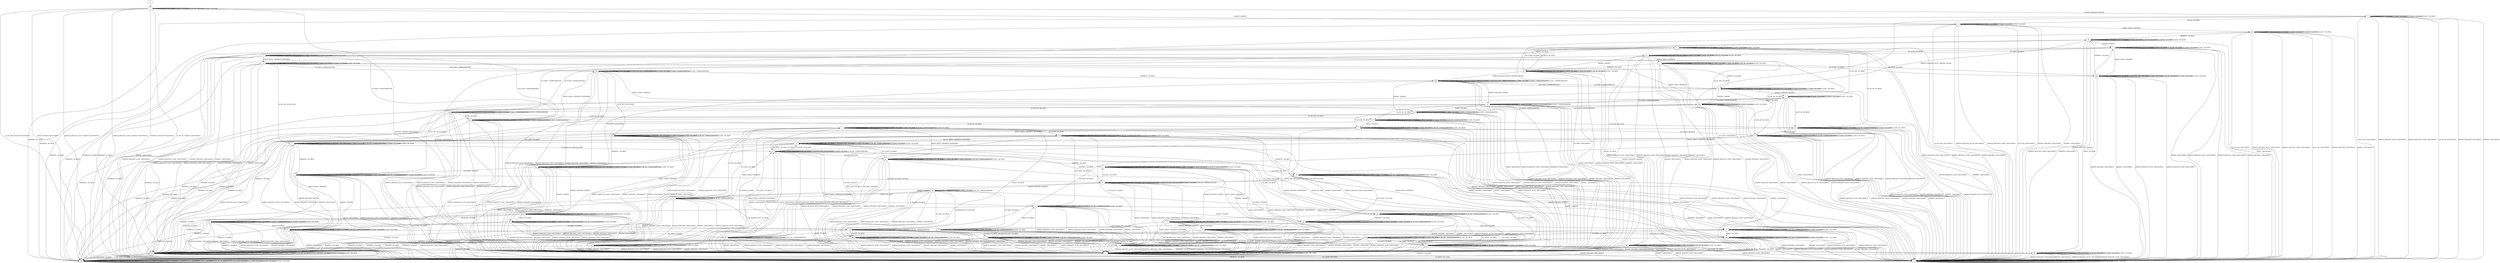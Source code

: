 digraph "" {
	graph ["Incoming time"=0.722578763961792,
		"Outgoing time"=0.8935470581054688,
		Output="{'States': 67, 'Transitions': 859, 'Filename': '../results/ssh/BitVise-BitVise-yices-3.dot'}",
		Reference="{'States': 67, 'Transitions': 859, 'Filename': '../subjects/ssh/BitVise.dot'}",
		Solver=yices,
		Updated="{'States': 67, 'Transitions': 859, 'Filename': '../subjects/ssh/BitVise.dot'}",
		"f-measure"=1.0,
		precision=1.0,
		recall=1.0
	];
	a -> a	[key=0,
		label="UA_PK_NOK / UNIMPLEMENTED"];
	a -> a	[key=1,
		label="CH_REQUEST_PTY / NO_RESP"];
	a -> a	[key=2,
		label="CH_OPEN / CH_MAX"];
	a -> a	[key=3,
		label="CH_DATA / NO_RESP"];
	a -> a	[key=4,
		label="UA_PK_OK / UNIMPLEMENTED"];
	a -> a	[key=5,
		label="CH_EOF / NO_RESP"];
	a -> u	[key=0,
		label="SERVICE_REQUEST_AUTH / DISCONNECT"];
	a -> u	[key=1,
		label="SERVICE_REQUEST_CONN / DISCONNECT"];
	a -> u	[key=2,
		label="KEXINIT_PROCEED / DISCONNECT"];
	a -> u	[key=3,
		label="KEXINIT / DISCONNECT"];
	a -> ww	[key=0,
		label="NEWKEYS / NO_RESP"];
	a -> ccc	[key=0,
		label="CH_CLOSE / NO_RESP"];
	a -> iii	[key=0,
		label="KEX30 / KEX31+NEWKEYS+BUFFERED"];
	b -> b	[key=0,
		label="UA_PK_NOK / UNIMPLEMENTED"];
	b -> b	[key=1,
		label="CH_REQUEST_PTY / CH_NONE"];
	b -> b	[key=2,
		label="CH_DATA / CH_NONE"];
	b -> b	[key=3,
		label="UA_PK_OK / UNIMPLEMENTED"];
	b -> b	[key=4,
		label="CH_CLOSE / CH_NONE"];
	b -> b	[key=5,
		label="CH_EOF / CH_NONE"];
	b -> aa	[key=0,
		label="SERVICE_REQUEST_AUTH / DISCONNECT"];
	b -> aa	[key=1,
		label="SERVICE_REQUEST_CONN / DISCONNECT"];
	b -> aa	[key=2,
		label="KEXINIT_PROCEED / DISCONNECT"];
	b -> aa	[key=3,
		label="KEXINIT / DISCONNECT"];
	b -> ee	[key=0,
		label="CH_OPEN / NO_RESP"];
	b -> eee	[key=0,
		label="NEWKEYS / NO_RESP"];
	b -> ggg	[key=0,
		label="KEX30 / NO_RESP"];
	c -> c	[key=0,
		label="CH_REQUEST_PTY / CH_NONE"];
	c -> c	[key=1,
		label="CH_DATA / CH_NONE"];
	c -> c	[key=2,
		label="CH_CLOSE / CH_NONE"];
	c -> c	[key=3,
		label="CH_EOF / CH_NONE"];
	c -> l	[key=0,
		label="KEXINIT_PROCEED / KEXINIT"];
	c -> u	[key=0,
		label="CH_OPEN / KEXINIT+DISCONNECT"];
	c -> aa	[key=0,
		label="UA_PK_NOK / KEXINIT+DISCONNECT"];
	c -> aa	[key=1,
		label="KEX30 / KEXINIT+DISCONNECT"];
	c -> aa	[key=2,
		label="SERVICE_REQUEST_AUTH / KEXINIT+DISCONNECT"];
	c -> aa	[key=3,
		label="SERVICE_REQUEST_CONN / KEXINIT+DISCONNECT"];
	c -> aa	[key=4,
		label="NEWKEYS / KEXINIT+DISCONNECT"];
	c -> aa	[key=5,
		label="UA_PK_OK / KEXINIT+DISCONNECT"];
	c -> cc	[key=0,
		label="KEXINIT / KEXINIT"];
	d -> d	[key=0,
		label="UA_PK_NOK / UNIMPLEMENTED"];
	d -> d	[key=1,
		label="CH_REQUEST_PTY / CH_NONE"];
	d -> d	[key=2,
		label="CH_DATA / CH_NONE"];
	d -> d	[key=3,
		label="UA_PK_OK / UNIMPLEMENTED"];
	d -> d	[key=4,
		label="CH_CLOSE / CH_NONE"];
	d -> d	[key=5,
		label="CH_EOF / CH_NONE"];
	d -> v	[key=0,
		label="KEX30 / KEX31+NEWKEYS+BUFFERED"];
	d -> aa	[key=0,
		label="SERVICE_REQUEST_AUTH / DISCONNECT"];
	d -> aa	[key=1,
		label="SERVICE_REQUEST_CONN / DISCONNECT"];
	d -> aa	[key=2,
		label="KEXINIT_PROCEED / DISCONNECT"];
	d -> aa	[key=3,
		label="KEXINIT / DISCONNECT"];
	d -> hh	[key=0,
		label="CH_OPEN / NO_RESP"];
	d -> eee	[key=0,
		label="NEWKEYS / NO_RESP"];
	e -> e	[key=0,
		label="UA_PK_NOK / UNIMPLEMENTED"];
	e -> e	[key=1,
		label="CH_OPEN / CH_MAX"];
	e -> e	[key=2,
		label="CH_DATA / NO_RESP"];
	e -> e	[key=3,
		label="UA_PK_OK / UNIMPLEMENTED"];
	e -> e	[key=4,
		label="CH_EOF / NO_RESP"];
	e -> f	[key=0,
		label="KEX30 / NO_RESP"];
	e -> h	[key=0,
		label="CH_REQUEST_PTY / NO_RESP"];
	e -> u	[key=0,
		label="SERVICE_REQUEST_AUTH / DISCONNECT"];
	e -> u	[key=1,
		label="SERVICE_REQUEST_CONN / DISCONNECT"];
	e -> u	[key=2,
		label="KEXINIT_PROCEED / DISCONNECT"];
	e -> u	[key=3,
		label="KEXINIT / DISCONNECT"];
	e -> jj	[key=0,
		label="CH_CLOSE / NO_RESP"];
	e -> ww	[key=0,
		label="NEWKEYS / NO_RESP"];
	f -> f	[key=0,
		label="UA_PK_NOK / UNIMPLEMENTED"];
	f -> f	[key=1,
		label="CH_OPEN / CH_MAX"];
	f -> f	[key=2,
		label="CH_DATA / NO_RESP"];
	f -> f	[key=3,
		label="UA_PK_OK / UNIMPLEMENTED"];
	f -> f	[key=4,
		label="CH_EOF / NO_RESP"];
	f -> u	[key=0,
		label="SERVICE_REQUEST_AUTH / DISCONNECT"];
	f -> u	[key=1,
		label="SERVICE_REQUEST_CONN / DISCONNECT"];
	f -> u	[key=2,
		label="KEXINIT_PROCEED / DISCONNECT"];
	f -> u	[key=3,
		label="KEXINIT / DISCONNECT"];
	f -> ll	[key=0,
		label="CH_REQUEST_PTY / NO_RESP"];
	f -> pp	[key=0,
		label="KEX30 / KEX31+NEWKEYS"];
	f -> ww	[key=0,
		label="NEWKEYS / NO_RESP"];
	f -> ccc	[key=0,
		label="CH_CLOSE / NO_RESP"];
	g -> a	[key=0,
		label="CH_EOF / NO_RESP"];
	g -> f	[key=0,
		label="CH_DATA / NO_RESP"];
	g -> g	[key=0,
		label="UA_PK_NOK / UNIMPLEMENTED"];
	g -> g	[key=1,
		label="CH_OPEN / CH_MAX"];
	g -> g	[key=2,
		label="UA_PK_OK / UNIMPLEMENTED"];
	g -> m	[key=0,
		label="KEX30 / KEX31+NEWKEYS"];
	g -> u	[key=0,
		label="SERVICE_REQUEST_AUTH / DISCONNECT"];
	g -> u	[key=1,
		label="SERVICE_REQUEST_CONN / DISCONNECT"];
	g -> u	[key=2,
		label="KEXINIT_PROCEED / DISCONNECT"];
	g -> u	[key=3,
		label="KEXINIT / DISCONNECT"];
	g -> hh	[key=0,
		label="CH_REQUEST_PTY / NO_RESP"];
	g -> ww	[key=0,
		label="NEWKEYS / NO_RESP"];
	g -> ccc	[key=0,
		label="CH_CLOSE / NO_RESP"];
	h -> h	[key=0,
		label="UA_PK_NOK / UNIMPLEMENTED"];
	h -> h	[key=1,
		label="CH_REQUEST_PTY / NO_RESP"];
	h -> h	[key=2,
		label="CH_OPEN / CH_MAX"];
	h -> h	[key=3,
		label="CH_DATA / NO_RESP"];
	h -> h	[key=4,
		label="UA_PK_OK / UNIMPLEMENTED"];
	h -> h	[key=5,
		label="CH_EOF / NO_RESP"];
	h -> u	[key=0,
		label="SERVICE_REQUEST_AUTH / DISCONNECT"];
	h -> u	[key=1,
		label="SERVICE_REQUEST_CONN / DISCONNECT"];
	h -> u	[key=2,
		label="KEXINIT_PROCEED / DISCONNECT"];
	h -> u	[key=3,
		label="KEXINIT / DISCONNECT"];
	h -> jj	[key=0,
		label="CH_CLOSE / NO_RESP"];
	h -> ll	[key=0,
		label="KEX30 / NO_RESP"];
	h -> ww	[key=0,
		label="NEWKEYS / NO_RESP"];
	i -> i	[key=0,
		label="UA_PK_NOK / NO_RESP"];
	i -> i	[key=1,
		label="CH_REQUEST_PTY / CH_NONE"];
	i -> i	[key=2,
		label="CH_DATA / CH_NONE"];
	i -> i	[key=3,
		label="UA_PK_OK / NO_RESP"];
	i -> i	[key=4,
		label="CH_CLOSE / CH_NONE"];
	i -> i	[key=5,
		label="CH_EOF / CH_NONE"];
	i -> q	[key=0,
		label="CH_OPEN / NO_RESP"];
	i -> aa	[key=0,
		label="SERVICE_REQUEST_AUTH / DISCONNECT"];
	i -> aa	[key=1,
		label="SERVICE_REQUEST_CONN / DISCONNECT"];
	i -> aa	[key=2,
		label="KEXINIT_PROCEED / DISCONNECT"];
	i -> aa	[key=3,
		label="KEXINIT / DISCONNECT"];
	i -> mm	[key=0,
		label="KEX30 / KEX31+NEWKEYS"];
	i -> eee	[key=0,
		label="NEWKEYS / NO_RESP"];
	j -> j	[key=0,
		label="UA_PK_NOK / UNIMPLEMENTED"];
	j -> j	[key=1,
		label="SERVICE_REQUEST_AUTH / SERVICE_ACCEPT"];
	j -> j	[key=2,
		label="CH_REQUEST_PTY / CH_NONE"];
	j -> j	[key=3,
		label="CH_DATA / CH_NONE"];
	j -> j	[key=4,
		label="UA_PK_OK / UNIMPLEMENTED"];
	j -> j	[key=5,
		label="CH_CLOSE / CH_NONE"];
	j -> j	[key=6,
		label="CH_EOF / CH_NONE"];
	j -> k	[key=0,
		label="KEXINIT / KEXINIT"];
	j -> aa	[key=0,
		label="KEX30 / DISCONNECT"];
	j -> aa	[key=1,
		label="SERVICE_REQUEST_CONN / DISCONNECT"];
	j -> aa	[key=2,
		label="NEWKEYS / DISCONNECT"];
	j -> rr	[key=0,
		label="KEXINIT_PROCEED / KEXINIT"];
	j -> ss	[key=0,
		label="CH_OPEN / CH_OPEN_SUCCESS"];
	k -> k	[key=0,
		label="UA_PK_NOK / UNIMPLEMENTED"];
	k -> k	[key=1,
		label="CH_REQUEST_PTY / CH_NONE"];
	k -> k	[key=2,
		label="CH_DATA / CH_NONE"];
	k -> k	[key=3,
		label="UA_PK_OK / UNIMPLEMENTED"];
	k -> k	[key=4,
		label="CH_CLOSE / CH_NONE"];
	k -> k	[key=5,
		label="CH_EOF / CH_NONE"];
	k -> v	[key=0,
		label="KEX30 / KEX31+NEWKEYS"];
	k -> aa	[key=0,
		label="SERVICE_REQUEST_AUTH / DISCONNECT"];
	k -> aa	[key=1,
		label="SERVICE_REQUEST_CONN / DISCONNECT"];
	k -> aa	[key=2,
		label="KEXINIT_PROCEED / DISCONNECT"];
	k -> aa	[key=3,
		label="KEXINIT / DISCONNECT"];
	k -> hh	[key=0,
		label="CH_OPEN / NO_RESP"];
	k -> eee	[key=0,
		label="NEWKEYS / NO_RESP"];
	l -> l	[key=0,
		label="CH_REQUEST_PTY / CH_NONE"];
	l -> l	[key=1,
		label="CH_DATA / CH_NONE"];
	l -> l	[key=2,
		label="CH_CLOSE / CH_NONE"];
	l -> l	[key=3,
		label="CH_EOF / CH_NONE"];
	l -> u	[key=0,
		label="CH_OPEN / DISCONNECT"];
	l -> aa	[key=0,
		label="UA_PK_NOK / DISCONNECT"];
	l -> aa	[key=1,
		label="SERVICE_REQUEST_AUTH / DISCONNECT"];
	l -> aa	[key=2,
		label="SERVICE_REQUEST_CONN / DISCONNECT"];
	l -> aa	[key=3,
		label="UA_PK_OK / DISCONNECT"];
	l -> aa	[key=4,
		label="KEXINIT_PROCEED / DISCONNECT"];
	l -> aa	[key=5,
		label="KEXINIT / DISCONNECT"];
	l -> cc	[key=0,
		label="KEX30 / NO_RESP"];
	l -> eee	[key=0,
		label="NEWKEYS / NO_RESP"];
	m -> m	[key=0,
		label="UA_PK_NOK / UNIMPLEMENTED"];
	m -> m	[key=1,
		label="KEX30 / NO_RESP"];
	m -> m	[key=2,
		label="CH_REQUEST_PTY / CH_SUCCESS"];
	m -> m	[key=3,
		label="CH_OPEN / CH_MAX"];
	m -> m	[key=4,
		label="UA_PK_OK / UNIMPLEMENTED"];
	m -> u	[key=0,
		label="SERVICE_REQUEST_AUTH / DISCONNECT"];
	m -> u	[key=1,
		label="SERVICE_REQUEST_CONN / DISCONNECT"];
	m -> u	[key=2,
		label="KEXINIT_PROCEED / DISCONNECT"];
	m -> u	[key=3,
		label="KEXINIT / DISCONNECT"];
	m -> x	[key=0,
		label="CH_CLOSE / CH_CLOSE"];
	m -> pp	[key=0,
		label="CH_DATA / NO_RESP"];
	m -> ss	[key=0,
		label="NEWKEYS / NO_RESP"];
	m -> iii	[key=0,
		label="CH_EOF / CH_CLOSE"];
	n -> d	[key=0,
		label="CH_CLOSE / NO_RESP"];
	n -> n	[key=0,
		label="UA_PK_NOK / UNIMPLEMENTED"];
	n -> n	[key=1,
		label="CH_REQUEST_PTY / NO_RESP"];
	n -> n	[key=2,
		label="CH_OPEN / CH_MAX"];
	n -> n	[key=3,
		label="CH_DATA / NO_RESP"];
	n -> n	[key=4,
		label="UA_PK_OK / UNIMPLEMENTED"];
	n -> n	[key=5,
		label="CH_EOF / NO_RESP"];
	n -> u	[key=0,
		label="SERVICE_REQUEST_AUTH / DISCONNECT"];
	n -> u	[key=1,
		label="SERVICE_REQUEST_CONN / DISCONNECT"];
	n -> u	[key=2,
		label="KEXINIT_PROCEED / DISCONNECT"];
	n -> u	[key=3,
		label="KEXINIT / DISCONNECT"];
	n -> ww	[key=0,
		label="NEWKEYS / NO_RESP"];
	n -> ooo	[key=0,
		label="KEX30 / KEX31+NEWKEYS+BUFFERED"];
	o -> o	[key=0,
		label="UA_PK_NOK / UNIMPLEMENTED"];
	o -> o	[key=1,
		label="SERVICE_REQUEST_AUTH / SERVICE_ACCEPT"];
	o -> o	[key=2,
		label="CH_REQUEST_PTY / NO_RESP"];
	o -> o	[key=3,
		label="CH_OPEN / CH_MAX"];
	o -> o	[key=4,
		label="CH_DATA / NO_RESP"];
	o -> o	[key=5,
		label="UA_PK_OK / UNIMPLEMENTED"];
	o -> o	[key=6,
		label="CH_EOF / NO_RESP"];
	o -> u	[key=0,
		label="KEX30 / DISCONNECT"];
	o -> u	[key=1,
		label="SERVICE_REQUEST_CONN / DISCONNECT"];
	o -> u	[key=2,
		label="NEWKEYS / DISCONNECT"];
	o -> ff	[key=0,
		label="CH_CLOSE / NO_RESP"];
	o -> ii	[key=0,
		label="KEXINIT / KEXINIT"];
	o -> vv	[key=0,
		label="KEXINIT_PROCEED / KEXINIT"];
	p -> p	[key=0,
		label="UA_PK_NOK / UA_FAILURE"];
	p -> p	[key=1,
		label="KEX30 / NO_RESP"];
	p -> p	[key=2,
		label="CH_REQUEST_PTY / CH_NONE"];
	p -> p	[key=3,
		label="CH_DATA / CH_NONE"];
	p -> p	[key=4,
		label="CH_CLOSE / CH_NONE"];
	p -> p	[key=5,
		label="CH_EOF / CH_NONE"];
	p -> v	[key=0,
		label="UA_PK_OK / UA_SUCCESS"];
	p -> aa	[key=0,
		label="SERVICE_REQUEST_AUTH / DISCONNECT"];
	p -> aa	[key=1,
		label="SERVICE_REQUEST_CONN / DISCONNECT"];
	p -> aa	[key=2,
		label="KEXINIT_PROCEED / DISCONNECT"];
	p -> aa	[key=3,
		label="KEXINIT / DISCONNECT"];
	p -> dd	[key=0,
		label="CH_OPEN / UNIMPLEMENTED"];
	p -> uu	[key=0,
		label="NEWKEYS / NO_RESP"];
	q -> i	[key=0,
		label="CH_CLOSE / NO_RESP"];
	q -> q	[key=0,
		label="UA_PK_NOK / NO_RESP"];
	q -> q	[key=1,
		label="CH_REQUEST_PTY / NO_RESP"];
	q -> q	[key=2,
		label="CH_OPEN / CH_MAX"];
	q -> q	[key=3,
		label="CH_DATA / NO_RESP"];
	q -> q	[key=4,
		label="UA_PK_OK / NO_RESP"];
	q -> q	[key=5,
		label="CH_EOF / NO_RESP"];
	q -> t	[key=0,
		label="KEX30 / KEX31+NEWKEYS"];
	q -> u	[key=0,
		label="SERVICE_REQUEST_AUTH / DISCONNECT"];
	q -> u	[key=1,
		label="SERVICE_REQUEST_CONN / DISCONNECT"];
	q -> u	[key=2,
		label="KEXINIT_PROCEED / DISCONNECT"];
	q -> u	[key=3,
		label="KEXINIT / DISCONNECT"];
	q -> ww	[key=0,
		label="NEWKEYS / NO_RESP"];
	r -> r	[key=0,
		label="UA_PK_NOK / NO_RESP"];
	r -> r	[key=1,
		label="CH_REQUEST_PTY / CH_NONE"];
	r -> r	[key=2,
		label="CH_DATA / CH_NONE"];
	r -> r	[key=3,
		label="CH_CLOSE / CH_NONE"];
	r -> r	[key=4,
		label="CH_EOF / CH_NONE"];
	r -> y	[key=0,
		label="KEX30 / NO_RESP"];
	r -> aa	[key=0,
		label="SERVICE_REQUEST_AUTH / DISCONNECT"];
	r -> aa	[key=1,
		label="SERVICE_REQUEST_CONN / DISCONNECT"];
	r -> aa	[key=2,
		label="KEXINIT_PROCEED / DISCONNECT"];
	r -> aa	[key=3,
		label="KEXINIT / DISCONNECT"];
	r -> qq	[key=0,
		label="CH_OPEN / UNIMPLEMENTED"];
	r -> xx	[key=0,
		label="UA_PK_OK / NO_RESP"];
	r -> eee	[key=0,
		label="NEWKEYS / NO_RESP"];
	s -> c	[key=0];
	t -> t	[key=0,
		label="UA_PK_NOK / NO_RESP"];
	t -> t	[key=1,
		label="KEX30 / NO_RESP"];
	t -> t	[key=2,
		label="CH_REQUEST_PTY / NO_RESP"];
	t -> t	[key=3,
		label="CH_OPEN / CH_MAX"];
	t -> t	[key=4,
		label="CH_DATA / NO_RESP"];
	t -> t	[key=5,
		label="UA_PK_OK / NO_RESP"];
	t -> t	[key=6,
		label="CH_EOF / NO_RESP"];
	t -> u	[key=0,
		label="SERVICE_REQUEST_AUTH / DISCONNECT"];
	t -> u	[key=1,
		label="SERVICE_REQUEST_CONN / DISCONNECT"];
	t -> u	[key=2,
		label="KEXINIT_PROCEED / DISCONNECT"];
	t -> u	[key=3,
		label="KEXINIT / DISCONNECT"];
	t -> kk	[key=0,
		label="NEWKEYS / NO_RESP"];
	t -> mm	[key=0,
		label="CH_CLOSE / NO_RESP"];
	u -> u	[key=0,
		label="UA_PK_NOK / NO_CONN"];
	u -> u	[key=1,
		label="KEX30 / NO_CONN"];
	u -> u	[key=2,
		label="SERVICE_REQUEST_AUTH / NO_CONN"];
	u -> u	[key=3,
		label="SERVICE_REQUEST_CONN / NO_CONN"];
	u -> u	[key=4,
		label="NEWKEYS / NO_CONN"];
	u -> u	[key=5,
		label="CH_REQUEST_PTY / NO_CONN"];
	u -> u	[key=6,
		label="CH_OPEN / CH_MAX"];
	u -> u	[key=7,
		label="CH_DATA / NO_CONN"];
	u -> u	[key=8,
		label="UA_PK_OK / NO_CONN"];
	u -> u	[key=9,
		label="KEXINIT_PROCEED / NO_CONN"];
	u -> u	[key=10,
		label="KEXINIT / NO_CONN"];
	u -> u	[key=11,
		label="CH_EOF / NO_CONN"];
	u -> aa	[key=0,
		label="CH_CLOSE / NO_CONN"];
	v -> j	[key=0,
		label="NEWKEYS / NO_RESP"];
	v -> m	[key=0,
		label="CH_OPEN / CH_OPEN_SUCCESS"];
	v -> v	[key=0,
		label="UA_PK_NOK / UNIMPLEMENTED"];
	v -> v	[key=1,
		label="KEX30 / NO_RESP"];
	v -> v	[key=2,
		label="CH_REQUEST_PTY / CH_NONE"];
	v -> v	[key=3,
		label="CH_DATA / CH_NONE"];
	v -> v	[key=4,
		label="UA_PK_OK / UNIMPLEMENTED"];
	v -> v	[key=5,
		label="CH_CLOSE / CH_NONE"];
	v -> v	[key=6,
		label="CH_EOF / CH_NONE"];
	v -> aa	[key=0,
		label="SERVICE_REQUEST_AUTH / DISCONNECT"];
	v -> aa	[key=1,
		label="SERVICE_REQUEST_CONN / DISCONNECT"];
	v -> aa	[key=2,
		label="KEXINIT_PROCEED / DISCONNECT"];
	v -> aa	[key=3,
		label="KEXINIT / DISCONNECT"];
	w -> r	[key=0,
		label="UA_PK_NOK / NO_RESP"];
	w -> w	[key=0,
		label="CH_REQUEST_PTY / CH_NONE"];
	w -> w	[key=1,
		label="CH_DATA / CH_NONE"];
	w -> w	[key=2,
		label="CH_CLOSE / CH_NONE"];
	w -> w	[key=3,
		label="CH_EOF / CH_NONE"];
	w -> aa	[key=0,
		label="SERVICE_REQUEST_AUTH / DISCONNECT"];
	w -> aa	[key=1,
		label="SERVICE_REQUEST_CONN / DISCONNECT"];
	w -> aa	[key=2,
		label="KEXINIT_PROCEED / DISCONNECT"];
	w -> aa	[key=3,
		label="KEXINIT / DISCONNECT"];
	w -> xx	[key=0,
		label="UA_PK_OK / NO_RESP"];
	w -> zz	[key=0,
		label="CH_OPEN / UNIMPLEMENTED"];
	w -> bbb	[key=0,
		label="KEX30 / NO_RESP"];
	w -> eee	[key=0,
		label="NEWKEYS / NO_RESP"];
	x -> m	[key=0,
		label="CH_OPEN / CH_OPEN_SUCCESS"];
	x -> x	[key=0,
		label="UA_PK_NOK / UNIMPLEMENTED"];
	x -> x	[key=1,
		label="KEX30 / NO_RESP"];
	x -> x	[key=2,
		label="CH_REQUEST_PTY / CH_NONE"];
	x -> x	[key=3,
		label="CH_DATA / CH_NONE"];
	x -> x	[key=4,
		label="UA_PK_OK / UNIMPLEMENTED"];
	x -> x	[key=5,
		label="CH_CLOSE / CH_NONE"];
	x -> x	[key=6,
		label="CH_EOF / CH_NONE"];
	x -> aa	[key=0,
		label="SERVICE_REQUEST_AUTH / DISCONNECT"];
	x -> aa	[key=1,
		label="SERVICE_REQUEST_CONN / DISCONNECT"];
	x -> aa	[key=2,
		label="KEXINIT_PROCEED / DISCONNECT"];
	x -> aa	[key=3,
		label="KEXINIT / DISCONNECT"];
	x -> ff	[key=0,
		label="NEWKEYS / NO_RESP"];
	y -> d	[key=0,
		label="UA_PK_OK / NO_RESP"];
	y -> p	[key=0,
		label="KEX30 / KEX31+NEWKEYS+BUFFERED"];
	y -> y	[key=0,
		label="UA_PK_NOK / NO_RESP"];
	y -> y	[key=1,
		label="CH_REQUEST_PTY / CH_NONE"];
	y -> y	[key=2,
		label="CH_DATA / CH_NONE"];
	y -> y	[key=3,
		label="CH_CLOSE / CH_NONE"];
	y -> y	[key=4,
		label="CH_EOF / CH_NONE"];
	y -> aa	[key=0,
		label="SERVICE_REQUEST_AUTH / DISCONNECT"];
	y -> aa	[key=1,
		label="SERVICE_REQUEST_CONN / DISCONNECT"];
	y -> aa	[key=2,
		label="KEXINIT_PROCEED / DISCONNECT"];
	y -> aa	[key=3,
		label="KEXINIT / DISCONNECT"];
	y -> aaa	[key=0,
		label="CH_OPEN / UNIMPLEMENTED"];
	y -> eee	[key=0,
		label="NEWKEYS / NO_RESP"];
	z -> h	[key=0,
		label="CH_DATA / NO_RESP"];
	z -> u	[key=0,
		label="SERVICE_REQUEST_AUTH / DISCONNECT"];
	z -> u	[key=1,
		label="SERVICE_REQUEST_CONN / DISCONNECT"];
	z -> u	[key=2,
		label="KEXINIT_PROCEED / DISCONNECT"];
	z -> u	[key=3,
		label="KEXINIT / DISCONNECT"];
	z -> z	[key=0,
		label="UA_PK_NOK / UNIMPLEMENTED"];
	z -> z	[key=1,
		label="CH_REQUEST_PTY / NO_RESP"];
	z -> z	[key=2,
		label="CH_OPEN / CH_MAX"];
	z -> z	[key=3,
		label="UA_PK_OK / UNIMPLEMENTED"];
	z -> hh	[key=0,
		label="KEX30 / NO_RESP"];
	z -> jj	[key=0,
		label="CH_CLOSE / NO_RESP"];
	z -> ww	[key=0,
		label="NEWKEYS / NO_RESP"];
	z -> hhh	[key=0,
		label="CH_EOF / NO_RESP"];
	aa -> u	[key=0,
		label="CH_OPEN / NO_CONN"];
	aa -> aa	[key=0,
		label="UA_PK_NOK / NO_CONN"];
	aa -> aa	[key=1,
		label="KEX30 / NO_CONN"];
	aa -> aa	[key=2,
		label="SERVICE_REQUEST_AUTH / NO_CONN"];
	aa -> aa	[key=3,
		label="SERVICE_REQUEST_CONN / NO_CONN"];
	aa -> aa	[key=4,
		label="NEWKEYS / NO_CONN"];
	aa -> aa	[key=5,
		label="CH_REQUEST_PTY / CH_NONE"];
	aa -> aa	[key=6,
		label="CH_DATA / CH_NONE"];
	aa -> aa	[key=7,
		label="UA_PK_OK / NO_CONN"];
	aa -> aa	[key=8,
		label="KEXINIT_PROCEED / NO_CONN"];
	aa -> aa	[key=9,
		label="CH_CLOSE / CH_NONE"];
	aa -> aa	[key=10,
		label="KEXINIT / NO_CONN"];
	aa -> aa	[key=11,
		label="CH_EOF / CH_NONE"];
	bb -> i	[key=0,
		label="KEX30 / NO_RESP"];
	bb -> aa	[key=0,
		label="SERVICE_REQUEST_AUTH / DISCONNECT"];
	bb -> aa	[key=1,
		label="SERVICE_REQUEST_CONN / DISCONNECT"];
	bb -> aa	[key=2,
		label="KEXINIT_PROCEED / DISCONNECT"];
	bb -> aa	[key=3,
		label="KEXINIT / DISCONNECT"];
	bb -> bb	[key=0,
		label="UA_PK_NOK / NO_RESP"];
	bb -> bb	[key=1,
		label="CH_REQUEST_PTY / CH_NONE"];
	bb -> bb	[key=2,
		label="CH_DATA / CH_NONE"];
	bb -> bb	[key=3,
		label="UA_PK_OK / NO_RESP"];
	bb -> bb	[key=4,
		label="CH_CLOSE / CH_NONE"];
	bb -> bb	[key=5,
		label="CH_EOF / CH_NONE"];
	bb -> eee	[key=0,
		label="NEWKEYS / NO_RESP"];
	bb -> kkk	[key=0,
		label="CH_OPEN / NO_RESP"];
	cc -> u	[key=0,
		label="CH_OPEN / DISCONNECT"];
	cc -> aa	[key=0,
		label="UA_PK_NOK / DISCONNECT"];
	cc -> aa	[key=1,
		label="SERVICE_REQUEST_AUTH / DISCONNECT"];
	cc -> aa	[key=2,
		label="SERVICE_REQUEST_CONN / DISCONNECT"];
	cc -> aa	[key=3,
		label="UA_PK_OK / DISCONNECT"];
	cc -> aa	[key=4,
		label="KEXINIT_PROCEED / DISCONNECT"];
	cc -> aa	[key=5,
		label="KEXINIT / DISCONNECT"];
	cc -> cc	[key=0,
		label="CH_REQUEST_PTY / CH_NONE"];
	cc -> cc	[key=1,
		label="CH_DATA / CH_NONE"];
	cc -> cc	[key=2,
		label="CH_CLOSE / CH_NONE"];
	cc -> cc	[key=3,
		label="CH_EOF / CH_NONE"];
	cc -> oo	[key=0,
		label="KEX30 / KEX31+NEWKEYS"];
	cc -> eee	[key=0,
		label="NEWKEYS / NO_RESP"];
	dd -> p	[key=0,
		label="CH_CLOSE / UNIMPLEMENTED"];
	dd -> u	[key=0,
		label="SERVICE_REQUEST_AUTH / DISCONNECT"];
	dd -> u	[key=1,
		label="SERVICE_REQUEST_CONN / DISCONNECT"];
	dd -> u	[key=2,
		label="KEXINIT_PROCEED / DISCONNECT"];
	dd -> u	[key=3,
		label="KEXINIT / DISCONNECT"];
	dd -> dd	[key=0,
		label="UA_PK_NOK / UA_FAILURE"];
	dd -> dd	[key=1,
		label="KEX30 / NO_RESP"];
	dd -> dd	[key=2,
		label="CH_REQUEST_PTY / UNIMPLEMENTED"];
	dd -> dd	[key=3,
		label="CH_OPEN / CH_MAX"];
	dd -> dd	[key=4,
		label="CH_DATA / UNIMPLEMENTED"];
	dd -> dd	[key=5,
		label="CH_EOF / UNIMPLEMENTED"];
	dd -> ddd	[key=0,
		label="NEWKEYS / NO_RESP"];
	dd -> ooo	[key=0,
		label="UA_PK_OK / UA_SUCCESS"];
	ee -> u	[key=0,
		label="SERVICE_REQUEST_AUTH / DISCONNECT"];
	ee -> u	[key=1,
		label="SERVICE_REQUEST_CONN / DISCONNECT"];
	ee -> u	[key=2,
		label="KEXINIT_PROCEED / DISCONNECT"];
	ee -> u	[key=3,
		label="KEXINIT / DISCONNECT"];
	ee -> ee	[key=0,
		label="UA_PK_NOK / UNIMPLEMENTED"];
	ee -> ee	[key=1,
		label="CH_REQUEST_PTY / NO_RESP"];
	ee -> ee	[key=2,
		label="CH_OPEN / CH_MAX"];
	ee -> ee	[key=3,
		label="CH_DATA / NO_RESP"];
	ee -> ee	[key=4,
		label="UA_PK_OK / UNIMPLEMENTED"];
	ee -> ee	[key=5,
		label="CH_EOF / NO_RESP"];
	ee -> jj	[key=0,
		label="CH_CLOSE / NO_RESP"];
	ee -> ww	[key=0,
		label="NEWKEYS / NO_RESP"];
	ee -> yy	[key=0,
		label="KEX30 / NO_RESP"];
	ff -> b	[key=0,
		label="KEXINIT_PROCEED / KEXINIT"];
	ff -> aa	[key=0,
		label="KEX30 / DISCONNECT"];
	ff -> aa	[key=1,
		label="SERVICE_REQUEST_CONN / DISCONNECT"];
	ff -> aa	[key=2,
		label="NEWKEYS / DISCONNECT"];
	ff -> ff	[key=0,
		label="UA_PK_NOK / UNIMPLEMENTED"];
	ff -> ff	[key=1,
		label="SERVICE_REQUEST_AUTH / SERVICE_ACCEPT"];
	ff -> ff	[key=2,
		label="CH_REQUEST_PTY / CH_NONE"];
	ff -> ff	[key=3,
		label="CH_DATA / CH_NONE"];
	ff -> ff	[key=4,
		label="UA_PK_OK / UNIMPLEMENTED"];
	ff -> ff	[key=5,
		label="CH_CLOSE / CH_NONE"];
	ff -> ff	[key=6,
		label="CH_EOF / CH_NONE"];
	ff -> ss	[key=0,
		label="CH_OPEN / CH_OPEN_SUCCESS"];
	ff -> ggg	[key=0,
		label="KEXINIT / KEXINIT"];
	gg -> e	[key=0,
		label="CH_DATA / NO_RESP"];
	gg -> g	[key=0,
		label="KEX30 / NO_RESP"];
	gg -> u	[key=0,
		label="SERVICE_REQUEST_AUTH / DISCONNECT"];
	gg -> u	[key=1,
		label="SERVICE_REQUEST_CONN / DISCONNECT"];
	gg -> u	[key=2,
		label="KEXINIT_PROCEED / DISCONNECT"];
	gg -> u	[key=3,
		label="KEXINIT / DISCONNECT"];
	gg -> z	[key=0,
		label="CH_REQUEST_PTY / NO_RESP"];
	gg -> gg	[key=0,
		label="UA_PK_NOK / UNIMPLEMENTED"];
	gg -> gg	[key=1,
		label="CH_OPEN / CH_MAX"];
	gg -> gg	[key=2,
		label="UA_PK_OK / UNIMPLEMENTED"];
	gg -> jj	[key=0,
		label="CH_CLOSE / NO_RESP"];
	gg -> ww	[key=0,
		label="NEWKEYS / NO_RESP"];
	gg -> hhh	[key=0,
		label="CH_EOF / NO_RESP"];
	hh -> a	[key=0,
		label="CH_EOF / NO_RESP"];
	hh -> m	[key=0,
		label="KEX30 / KEX31+NEWKEYS+BUFFERED"];
	hh -> u	[key=0,
		label="SERVICE_REQUEST_AUTH / DISCONNECT"];
	hh -> u	[key=1,
		label="SERVICE_REQUEST_CONN / DISCONNECT"];
	hh -> u	[key=2,
		label="KEXINIT_PROCEED / DISCONNECT"];
	hh -> u	[key=3,
		label="KEXINIT / DISCONNECT"];
	hh -> hh	[key=0,
		label="UA_PK_NOK / UNIMPLEMENTED"];
	hh -> hh	[key=1,
		label="CH_REQUEST_PTY / NO_RESP"];
	hh -> hh	[key=2,
		label="CH_OPEN / CH_MAX"];
	hh -> hh	[key=3,
		label="UA_PK_OK / UNIMPLEMENTED"];
	hh -> ll	[key=0,
		label="CH_DATA / NO_RESP"];
	hh -> ww	[key=0,
		label="NEWKEYS / NO_RESP"];
	hh -> ccc	[key=0,
		label="CH_CLOSE / NO_RESP"];
	ii -> u	[key=0,
		label="SERVICE_REQUEST_AUTH / DISCONNECT"];
	ii -> u	[key=1,
		label="SERVICE_REQUEST_CONN / DISCONNECT"];
	ii -> u	[key=2,
		label="KEXINIT_PROCEED / DISCONNECT"];
	ii -> u	[key=3,
		label="KEXINIT / DISCONNECT"];
	ii -> ii	[key=0,
		label="UA_PK_NOK / UNIMPLEMENTED"];
	ii -> ii	[key=1,
		label="CH_REQUEST_PTY / NO_RESP"];
	ii -> ii	[key=2,
		label="CH_OPEN / CH_MAX"];
	ii -> ii	[key=3,
		label="CH_DATA / NO_RESP"];
	ii -> ii	[key=4,
		label="UA_PK_OK / UNIMPLEMENTED"];
	ii -> ii	[key=5,
		label="CH_EOF / NO_RESP"];
	ii -> ww	[key=0,
		label="NEWKEYS / NO_RESP"];
	ii -> ggg	[key=0,
		label="CH_CLOSE / NO_RESP"];
	ii -> iii	[key=0,
		label="KEX30 / KEX31+NEWKEYS"];
	jj -> aa	[key=0,
		label="SERVICE_REQUEST_AUTH / DISCONNECT"];
	jj -> aa	[key=1,
		label="SERVICE_REQUEST_CONN / DISCONNECT"];
	jj -> aa	[key=2,
		label="KEXINIT_PROCEED / DISCONNECT"];
	jj -> aa	[key=3,
		label="KEXINIT / DISCONNECT"];
	jj -> ee	[key=0,
		label="CH_OPEN / NO_RESP"];
	jj -> jj	[key=0,
		label="UA_PK_NOK / UNIMPLEMENTED"];
	jj -> jj	[key=1,
		label="CH_REQUEST_PTY / CH_NONE"];
	jj -> jj	[key=2,
		label="CH_DATA / CH_NONE"];
	jj -> jj	[key=3,
		label="UA_PK_OK / UNIMPLEMENTED"];
	jj -> jj	[key=4,
		label="CH_CLOSE / CH_NONE"];
	jj -> jj	[key=5,
		label="CH_EOF / CH_NONE"];
	jj -> ccc	[key=0,
		label="KEX30 / NO_RESP"];
	jj -> eee	[key=0,
		label="NEWKEYS / NO_RESP"];
	kk -> q	[key=0,
		label="KEXINIT / KEXINIT"];
	kk -> u	[key=0,
		label="KEX30 / DISCONNECT"];
	kk -> u	[key=1,
		label="SERVICE_REQUEST_CONN / DISCONNECT"];
	kk -> u	[key=2,
		label="NEWKEYS / DISCONNECT"];
	kk -> kk	[key=0,
		label="UA_PK_NOK / NO_RESP"];
	kk -> kk	[key=1,
		label="CH_REQUEST_PTY / NO_RESP"];
	kk -> kk	[key=2,
		label="CH_OPEN / CH_MAX"];
	kk -> kk	[key=3,
		label="CH_DATA / NO_RESP"];
	kk -> kk	[key=4,
		label="UA_PK_OK / NO_RESP"];
	kk -> kk	[key=5,
		label="CH_EOF / NO_RESP"];
	kk -> ddd	[key=0,
		label="SERVICE_REQUEST_AUTH / SERVICE_ACCEPT"];
	kk -> kkk	[key=0,
		label="KEXINIT_PROCEED / KEXINIT"];
	kk -> lll	[key=0,
		label="CH_CLOSE / NO_RESP"];
	ll -> u	[key=0,
		label="SERVICE_REQUEST_AUTH / DISCONNECT"];
	ll -> u	[key=1,
		label="SERVICE_REQUEST_CONN / DISCONNECT"];
	ll -> u	[key=2,
		label="KEXINIT_PROCEED / DISCONNECT"];
	ll -> u	[key=3,
		label="KEXINIT / DISCONNECT"];
	ll -> ll	[key=0,
		label="UA_PK_NOK / UNIMPLEMENTED"];
	ll -> ll	[key=1,
		label="CH_REQUEST_PTY / NO_RESP"];
	ll -> ll	[key=2,
		label="CH_OPEN / CH_MAX"];
	ll -> ll	[key=3,
		label="CH_DATA / NO_RESP"];
	ll -> ll	[key=4,
		label="UA_PK_OK / UNIMPLEMENTED"];
	ll -> ll	[key=5,
		label="CH_EOF / NO_RESP"];
	ll -> pp	[key=0,
		label="KEX30 / KEX31+NEWKEYS+BUFFERED"];
	ll -> ww	[key=0,
		label="NEWKEYS / NO_RESP"];
	ll -> ccc	[key=0,
		label="CH_CLOSE / NO_RESP"];
	mm -> t	[key=0,
		label="CH_OPEN / NO_RESP"];
	mm -> aa	[key=0,
		label="SERVICE_REQUEST_AUTH / DISCONNECT"];
	mm -> aa	[key=1,
		label="SERVICE_REQUEST_CONN / DISCONNECT"];
	mm -> aa	[key=2,
		label="KEXINIT_PROCEED / DISCONNECT"];
	mm -> aa	[key=3,
		label="KEXINIT / DISCONNECT"];
	mm -> mm	[key=0,
		label="UA_PK_NOK / NO_RESP"];
	mm -> mm	[key=1,
		label="KEX30 / NO_RESP"];
	mm -> mm	[key=2,
		label="CH_REQUEST_PTY / CH_NONE"];
	mm -> mm	[key=3,
		label="CH_DATA / CH_NONE"];
	mm -> mm	[key=4,
		label="UA_PK_OK / NO_RESP"];
	mm -> mm	[key=5,
		label="CH_CLOSE / CH_NONE"];
	mm -> mm	[key=6,
		label="CH_EOF / CH_NONE"];
	mm -> lll	[key=0,
		label="NEWKEYS / NO_RESP"];
	nn -> n	[key=0,
		label="UA_PK_OK / NO_RESP"];
	nn -> u	[key=0,
		label="SERVICE_REQUEST_AUTH / DISCONNECT"];
	nn -> u	[key=1,
		label="SERVICE_REQUEST_CONN / DISCONNECT"];
	nn -> u	[key=2,
		label="KEXINIT_PROCEED / DISCONNECT"];
	nn -> u	[key=3,
		label="KEXINIT / DISCONNECT"];
	nn -> dd	[key=0,
		label="KEX30 / KEX31+NEWKEYS"];
	nn -> nn	[key=0,
		label="CH_REQUEST_PTY / UNIMPLEMENTED"];
	nn -> nn	[key=1,
		label="CH_OPEN / CH_MAX"];
	nn -> nn	[key=2,
		label="CH_DATA / UNIMPLEMENTED"];
	nn -> nn	[key=3,
		label="CH_EOF / UNIMPLEMENTED"];
	nn -> ww	[key=0,
		label="NEWKEYS / NO_RESP"];
	nn -> aaa	[key=0,
		label="UA_PK_NOK / NO_RESP"];
	nn -> bbb	[key=0,
		label="CH_CLOSE / UNIMPLEMENTED"];
	oo -> u	[key=0,
		label="CH_OPEN / DISCONNECT"];
	oo -> aa	[key=0,
		label="UA_PK_NOK / DISCONNECT"];
	oo -> aa	[key=1,
		label="SERVICE_REQUEST_AUTH / DISCONNECT"];
	oo -> aa	[key=2,
		label="SERVICE_REQUEST_CONN / DISCONNECT"];
	oo -> aa	[key=3,
		label="UA_PK_OK / DISCONNECT"];
	oo -> aa	[key=4,
		label="KEXINIT_PROCEED / DISCONNECT"];
	oo -> aa	[key=5,
		label="KEXINIT / DISCONNECT"];
	oo -> oo	[key=0,
		label="KEX30 / NO_RESP"];
	oo -> oo	[key=1,
		label="CH_REQUEST_PTY / CH_NONE"];
	oo -> oo	[key=2,
		label="CH_DATA / CH_NONE"];
	oo -> oo	[key=3,
		label="CH_CLOSE / CH_NONE"];
	oo -> oo	[key=4,
		label="CH_EOF / CH_NONE"];
	oo -> lll	[key=0,
		label="NEWKEYS / NO_RESP"];
	pp -> u	[key=0,
		label="SERVICE_REQUEST_AUTH / DISCONNECT"];
	pp -> u	[key=1,
		label="SERVICE_REQUEST_CONN / DISCONNECT"];
	pp -> u	[key=2,
		label="KEXINIT_PROCEED / DISCONNECT"];
	pp -> u	[key=3,
		label="KEXINIT / DISCONNECT"];
	pp -> x	[key=0,
		label="CH_CLOSE / CH_CLOSE"];
	pp -> pp	[key=0,
		label="UA_PK_NOK / UNIMPLEMENTED"];
	pp -> pp	[key=1,
		label="KEX30 / NO_RESP"];
	pp -> pp	[key=2,
		label="CH_REQUEST_PTY / CH_SUCCESS"];
	pp -> pp	[key=3,
		label="CH_OPEN / CH_MAX"];
	pp -> pp	[key=4,
		label="CH_DATA / NO_RESP"];
	pp -> pp	[key=5,
		label="UA_PK_OK / UNIMPLEMENTED"];
	pp -> pp	[key=6,
		label="CH_EOF / NO_RESP"];
	pp -> jjj	[key=0,
		label="NEWKEYS / NO_RESP"];
	qq -> r	[key=0,
		label="CH_CLOSE / UNIMPLEMENTED"];
	qq -> u	[key=0,
		label="SERVICE_REQUEST_AUTH / DISCONNECT"];
	qq -> u	[key=1,
		label="SERVICE_REQUEST_CONN / DISCONNECT"];
	qq -> u	[key=2,
		label="KEXINIT_PROCEED / DISCONNECT"];
	qq -> u	[key=3,
		label="KEXINIT / DISCONNECT"];
	qq -> qq	[key=0,
		label="UA_PK_NOK / NO_RESP"];
	qq -> qq	[key=1,
		label="CH_REQUEST_PTY / UNIMPLEMENTED"];
	qq -> qq	[key=2,
		label="CH_OPEN / CH_MAX"];
	qq -> qq	[key=3,
		label="CH_DATA / UNIMPLEMENTED"];
	qq -> qq	[key=4,
		label="CH_EOF / UNIMPLEMENTED"];
	qq -> tt	[key=0,
		label="UA_PK_OK / NO_RESP"];
	qq -> ww	[key=0,
		label="NEWKEYS / NO_RESP"];
	qq -> aaa	[key=0,
		label="KEX30 / NO_RESP"];
	rr -> k	[key=0,
		label="KEX30 / NO_RESP"];
	rr -> z	[key=0,
		label="CH_OPEN / NO_RESP"];
	rr -> aa	[key=0,
		label="SERVICE_REQUEST_AUTH / DISCONNECT"];
	rr -> aa	[key=1,
		label="SERVICE_REQUEST_CONN / DISCONNECT"];
	rr -> aa	[key=2,
		label="KEXINIT_PROCEED / DISCONNECT"];
	rr -> aa	[key=3,
		label="KEXINIT / DISCONNECT"];
	rr -> rr	[key=0,
		label="UA_PK_NOK / UNIMPLEMENTED"];
	rr -> rr	[key=1,
		label="CH_REQUEST_PTY / CH_NONE"];
	rr -> rr	[key=2,
		label="CH_DATA / CH_NONE"];
	rr -> rr	[key=3,
		label="UA_PK_OK / UNIMPLEMENTED"];
	rr -> rr	[key=4,
		label="CH_CLOSE / CH_NONE"];
	rr -> rr	[key=5,
		label="CH_EOF / CH_NONE"];
	rr -> eee	[key=0,
		label="NEWKEYS / NO_RESP"];
	ss -> g	[key=0,
		label="KEXINIT / KEXINIT"];
	ss -> o	[key=0,
		label="CH_EOF / CH_CLOSE"];
	ss -> u	[key=0,
		label="KEX30 / DISCONNECT"];
	ss -> u	[key=1,
		label="SERVICE_REQUEST_CONN / DISCONNECT"];
	ss -> u	[key=2,
		label="NEWKEYS / DISCONNECT"];
	ss -> ff	[key=0,
		label="CH_CLOSE / CH_CLOSE"];
	ss -> gg	[key=0,
		label="KEXINIT_PROCEED / KEXINIT"];
	ss -> ss	[key=0,
		label="UA_PK_NOK / UNIMPLEMENTED"];
	ss -> ss	[key=1,
		label="SERVICE_REQUEST_AUTH / SERVICE_ACCEPT"];
	ss -> ss	[key=2,
		label="CH_REQUEST_PTY / CH_SUCCESS"];
	ss -> ss	[key=3,
		label="CH_OPEN / CH_MAX"];
	ss -> ss	[key=4,
		label="UA_PK_OK / UNIMPLEMENTED"];
	ss -> jjj	[key=0,
		label="CH_DATA / NO_RESP"];
	tt -> n	[key=0,
		label="KEX30 / NO_RESP"];
	tt -> u	[key=0,
		label="SERVICE_REQUEST_AUTH / DISCONNECT"];
	tt -> u	[key=1,
		label="SERVICE_REQUEST_CONN / DISCONNECT"];
	tt -> u	[key=2,
		label="KEXINIT_PROCEED / DISCONNECT"];
	tt -> u	[key=3,
		label="KEXINIT / DISCONNECT"];
	tt -> tt	[key=0,
		label="UA_PK_NOK / UNIMPLEMENTED"];
	tt -> tt	[key=1,
		label="CH_REQUEST_PTY / NO_RESP"];
	tt -> tt	[key=2,
		label="CH_OPEN / CH_MAX"];
	tt -> tt	[key=3,
		label="CH_DATA / NO_RESP"];
	tt -> tt	[key=4,
		label="UA_PK_OK / UNIMPLEMENTED"];
	tt -> tt	[key=5,
		label="CH_EOF / NO_RESP"];
	tt -> ww	[key=0,
		label="NEWKEYS / NO_RESP"];
	tt -> xx	[key=0,
		label="CH_CLOSE / NO_RESP"];
	uu -> j	[key=0,
		label="UA_PK_OK / UA_SUCCESS"];
	uu -> w	[key=0,
		label="KEXINIT_PROCEED / KEXINIT"];
	uu -> aa	[key=0,
		label="KEX30 / DISCONNECT"];
	uu -> aa	[key=1,
		label="SERVICE_REQUEST_CONN / DISCONNECT"];
	uu -> aa	[key=2,
		label="NEWKEYS / DISCONNECT"];
	uu -> uu	[key=0,
		label="UA_PK_NOK / UA_FAILURE"];
	uu -> uu	[key=1,
		label="SERVICE_REQUEST_AUTH / SERVICE_ACCEPT"];
	uu -> uu	[key=2,
		label="CH_REQUEST_PTY / CH_NONE"];
	uu -> uu	[key=3,
		label="CH_DATA / CH_NONE"];
	uu -> uu	[key=4,
		label="CH_CLOSE / CH_NONE"];
	uu -> uu	[key=5,
		label="CH_EOF / CH_NONE"];
	uu -> bbb	[key=0,
		label="KEXINIT / KEXINIT"];
	uu -> ddd	[key=0,
		label="CH_OPEN / UNIMPLEMENTED"];
	vv -> b	[key=0,
		label="CH_CLOSE / NO_RESP"];
	vv -> u	[key=0,
		label="SERVICE_REQUEST_AUTH / DISCONNECT"];
	vv -> u	[key=1,
		label="SERVICE_REQUEST_CONN / DISCONNECT"];
	vv -> u	[key=2,
		label="KEXINIT_PROCEED / DISCONNECT"];
	vv -> u	[key=3,
		label="KEXINIT / DISCONNECT"];
	vv -> ii	[key=0,
		label="KEX30 / NO_RESP"];
	vv -> vv	[key=0,
		label="UA_PK_NOK / UNIMPLEMENTED"];
	vv -> vv	[key=1,
		label="CH_REQUEST_PTY / NO_RESP"];
	vv -> vv	[key=2,
		label="CH_OPEN / CH_MAX"];
	vv -> vv	[key=3,
		label="CH_DATA / NO_RESP"];
	vv -> vv	[key=4,
		label="UA_PK_OK / UNIMPLEMENTED"];
	vv -> vv	[key=5,
		label="CH_EOF / NO_RESP"];
	vv -> ww	[key=0,
		label="NEWKEYS / NO_RESP"];
	ww -> ww	[key=0,
		label="UA_PK_NOK / NO_RESP"];
	ww -> ww	[key=1,
		label="KEX30 / NO_RESP"];
	ww -> ww	[key=2,
		label="SERVICE_REQUEST_AUTH / NO_RESP"];
	ww -> ww	[key=3,
		label="SERVICE_REQUEST_CONN / NO_RESP"];
	ww -> ww	[key=4,
		label="NEWKEYS / NO_RESP"];
	ww -> ww	[key=5,
		label="CH_REQUEST_PTY / NO_RESP"];
	ww -> ww	[key=6,
		label="CH_OPEN / CH_MAX"];
	ww -> ww	[key=7,
		label="CH_DATA / NO_RESP"];
	ww -> ww	[key=8,
		label="UA_PK_OK / NO_RESP"];
	ww -> ww	[key=9,
		label="KEXINIT_PROCEED / NO_RESP"];
	ww -> ww	[key=10,
		label="KEXINIT / NO_RESP"];
	ww -> ww	[key=11,
		label="CH_EOF / NO_RESP"];
	ww -> eee	[key=0,
		label="CH_CLOSE / NO_RESP"];
	xx -> d	[key=0,
		label="KEX30 / NO_RESP"];
	xx -> z	[key=0,
		label="CH_OPEN / NO_RESP"];
	xx -> aa	[key=0,
		label="SERVICE_REQUEST_AUTH / DISCONNECT"];
	xx -> aa	[key=1,
		label="SERVICE_REQUEST_CONN / DISCONNECT"];
	xx -> aa	[key=2,
		label="KEXINIT_PROCEED / DISCONNECT"];
	xx -> aa	[key=3,
		label="KEXINIT / DISCONNECT"];
	xx -> xx	[key=0,
		label="UA_PK_NOK / UNIMPLEMENTED"];
	xx -> xx	[key=1,
		label="CH_REQUEST_PTY / CH_NONE"];
	xx -> xx	[key=2,
		label="CH_DATA / CH_NONE"];
	xx -> xx	[key=3,
		label="UA_PK_OK / UNIMPLEMENTED"];
	xx -> xx	[key=4,
		label="CH_CLOSE / CH_NONE"];
	xx -> xx	[key=5,
		label="CH_EOF / CH_NONE"];
	xx -> eee	[key=0,
		label="NEWKEYS / NO_RESP"];
	yy -> m	[key=0,
		label="KEX30 / KEX31+NEWKEYS+BUFFERED"];
	yy -> u	[key=0,
		label="SERVICE_REQUEST_AUTH / DISCONNECT"];
	yy -> u	[key=1,
		label="SERVICE_REQUEST_CONN / DISCONNECT"];
	yy -> u	[key=2,
		label="KEXINIT_PROCEED / DISCONNECT"];
	yy -> u	[key=3,
		label="KEXINIT / DISCONNECT"];
	yy -> ww	[key=0,
		label="NEWKEYS / NO_RESP"];
	yy -> yy	[key=0,
		label="UA_PK_NOK / UNIMPLEMENTED"];
	yy -> yy	[key=1,
		label="CH_REQUEST_PTY / NO_RESP"];
	yy -> yy	[key=2,
		label="CH_OPEN / CH_MAX"];
	yy -> yy	[key=3,
		label="CH_DATA / NO_RESP"];
	yy -> yy	[key=4,
		label="UA_PK_OK / UNIMPLEMENTED"];
	yy -> yy	[key=5,
		label="CH_EOF / NO_RESP"];
	yy -> ccc	[key=0,
		label="CH_CLOSE / NO_RESP"];
	zz -> u	[key=0,
		label="SERVICE_REQUEST_AUTH / DISCONNECT"];
	zz -> u	[key=1,
		label="SERVICE_REQUEST_CONN / DISCONNECT"];
	zz -> u	[key=2,
		label="KEXINIT_PROCEED / DISCONNECT"];
	zz -> u	[key=3,
		label="KEXINIT / DISCONNECT"];
	zz -> w	[key=0,
		label="CH_CLOSE / UNIMPLEMENTED"];
	zz -> nn	[key=0,
		label="KEX30 / NO_RESP"];
	zz -> qq	[key=0,
		label="UA_PK_NOK / NO_RESP"];
	zz -> tt	[key=0,
		label="UA_PK_OK / NO_RESP"];
	zz -> ww	[key=0,
		label="NEWKEYS / NO_RESP"];
	zz -> zz	[key=0,
		label="CH_REQUEST_PTY / UNIMPLEMENTED"];
	zz -> zz	[key=1,
		label="CH_OPEN / CH_MAX"];
	zz -> zz	[key=2,
		label="CH_DATA / UNIMPLEMENTED"];
	zz -> zz	[key=3,
		label="CH_EOF / UNIMPLEMENTED"];
	aaa -> n	[key=0,
		label="UA_PK_OK / NO_RESP"];
	aaa -> u	[key=0,
		label="SERVICE_REQUEST_AUTH / DISCONNECT"];
	aaa -> u	[key=1,
		label="SERVICE_REQUEST_CONN / DISCONNECT"];
	aaa -> u	[key=2,
		label="KEXINIT_PROCEED / DISCONNECT"];
	aaa -> u	[key=3,
		label="KEXINIT / DISCONNECT"];
	aaa -> y	[key=0,
		label="CH_CLOSE / UNIMPLEMENTED"];
	aaa -> dd	[key=0,
		label="KEX30 / KEX31+NEWKEYS+BUFFERED"];
	aaa -> ww	[key=0,
		label="NEWKEYS / NO_RESP"];
	aaa -> aaa	[key=0,
		label="UA_PK_NOK / NO_RESP"];
	aaa -> aaa	[key=1,
		label="CH_REQUEST_PTY / UNIMPLEMENTED"];
	aaa -> aaa	[key=2,
		label="CH_OPEN / CH_MAX"];
	aaa -> aaa	[key=3,
		label="CH_DATA / UNIMPLEMENTED"];
	aaa -> aaa	[key=4,
		label="CH_EOF / UNIMPLEMENTED"];
	bbb -> d	[key=0,
		label="UA_PK_OK / NO_RESP"];
	bbb -> p	[key=0,
		label="KEX30 / KEX31+NEWKEYS"];
	bbb -> y	[key=0,
		label="UA_PK_NOK / NO_RESP"];
	bbb -> aa	[key=0,
		label="SERVICE_REQUEST_AUTH / DISCONNECT"];
	bbb -> aa	[key=1,
		label="SERVICE_REQUEST_CONN / DISCONNECT"];
	bbb -> aa	[key=2,
		label="KEXINIT_PROCEED / DISCONNECT"];
	bbb -> aa	[key=3,
		label="KEXINIT / DISCONNECT"];
	bbb -> nn	[key=0,
		label="CH_OPEN / UNIMPLEMENTED"];
	bbb -> bbb	[key=0,
		label="CH_REQUEST_PTY / CH_NONE"];
	bbb -> bbb	[key=1,
		label="CH_DATA / CH_NONE"];
	bbb -> bbb	[key=2,
		label="CH_CLOSE / CH_NONE"];
	bbb -> bbb	[key=3,
		label="CH_EOF / CH_NONE"];
	bbb -> eee	[key=0,
		label="NEWKEYS / NO_RESP"];
	ccc -> x	[key=0,
		label="KEX30 / KEX31+NEWKEYS+BUFFERED"];
	ccc -> aa	[key=0,
		label="SERVICE_REQUEST_AUTH / DISCONNECT"];
	ccc -> aa	[key=1,
		label="SERVICE_REQUEST_CONN / DISCONNECT"];
	ccc -> aa	[key=2,
		label="KEXINIT_PROCEED / DISCONNECT"];
	ccc -> aa	[key=3,
		label="KEXINIT / DISCONNECT"];
	ccc -> yy	[key=0,
		label="CH_OPEN / NO_RESP"];
	ccc -> ccc	[key=0,
		label="UA_PK_NOK / UNIMPLEMENTED"];
	ccc -> ccc	[key=1,
		label="CH_REQUEST_PTY / CH_NONE"];
	ccc -> ccc	[key=2,
		label="CH_DATA / CH_NONE"];
	ccc -> ccc	[key=3,
		label="UA_PK_OK / UNIMPLEMENTED"];
	ccc -> ccc	[key=4,
		label="CH_CLOSE / CH_NONE"];
	ccc -> ccc	[key=5,
		label="CH_EOF / CH_NONE"];
	ccc -> eee	[key=0,
		label="NEWKEYS / NO_RESP"];
	ddd -> u	[key=0,
		label="KEX30 / DISCONNECT"];
	ddd -> u	[key=1,
		label="SERVICE_REQUEST_CONN / DISCONNECT"];
	ddd -> u	[key=2,
		label="NEWKEYS / DISCONNECT"];
	ddd -> nn	[key=0,
		label="KEXINIT / KEXINIT"];
	ddd -> uu	[key=0,
		label="CH_CLOSE / UNIMPLEMENTED"];
	ddd -> zz	[key=0,
		label="KEXINIT_PROCEED / KEXINIT"];
	ddd -> ddd	[key=0,
		label="UA_PK_NOK / UA_FAILURE"];
	ddd -> ddd	[key=1,
		label="SERVICE_REQUEST_AUTH / SERVICE_ACCEPT"];
	ddd -> ddd	[key=2,
		label="CH_REQUEST_PTY / UNIMPLEMENTED"];
	ddd -> ddd	[key=3,
		label="CH_OPEN / CH_MAX"];
	ddd -> ddd	[key=4,
		label="CH_DATA / UNIMPLEMENTED"];
	ddd -> ddd	[key=5,
		label="CH_EOF / UNIMPLEMENTED"];
	ddd -> nnn	[key=0,
		label="UA_PK_OK / UA_SUCCESS"];
	eee -> ww	[key=0,
		label="CH_OPEN / NO_RESP"];
	eee -> eee	[key=0,
		label="UA_PK_NOK / NO_RESP"];
	eee -> eee	[key=1,
		label="KEX30 / NO_RESP"];
	eee -> eee	[key=2,
		label="SERVICE_REQUEST_AUTH / NO_RESP"];
	eee -> eee	[key=3,
		label="SERVICE_REQUEST_CONN / NO_RESP"];
	eee -> eee	[key=4,
		label="NEWKEYS / NO_RESP"];
	eee -> eee	[key=5,
		label="CH_REQUEST_PTY / CH_NONE"];
	eee -> eee	[key=6,
		label="CH_DATA / CH_NONE"];
	eee -> eee	[key=7,
		label="UA_PK_OK / NO_RESP"];
	eee -> eee	[key=8,
		label="KEXINIT_PROCEED / NO_RESP"];
	eee -> eee	[key=9,
		label="CH_CLOSE / CH_NONE"];
	eee -> eee	[key=10,
		label="KEXINIT / NO_RESP"];
	eee -> eee	[key=11,
		label="CH_EOF / CH_NONE"];
	fff -> k	[key=0,
		label="CH_CLOSE / NO_RESP"];
	fff -> u	[key=0,
		label="SERVICE_REQUEST_AUTH / DISCONNECT"];
	fff -> u	[key=1,
		label="SERVICE_REQUEST_CONN / DISCONNECT"];
	fff -> u	[key=2,
		label="KEXINIT_PROCEED / DISCONNECT"];
	fff -> u	[key=3,
		label="KEXINIT / DISCONNECT"];
	fff -> ww	[key=0,
		label="NEWKEYS / NO_RESP"];
	fff -> fff	[key=0,
		label="UA_PK_NOK / UNIMPLEMENTED"];
	fff -> fff	[key=1,
		label="CH_REQUEST_PTY / NO_RESP"];
	fff -> fff	[key=2,
		label="CH_OPEN / CH_MAX"];
	fff -> fff	[key=3,
		label="CH_DATA / NO_RESP"];
	fff -> fff	[key=4,
		label="UA_PK_OK / UNIMPLEMENTED"];
	fff -> fff	[key=5,
		label="CH_EOF / NO_RESP"];
	fff -> ooo	[key=0,
		label="KEX30 / KEX31+NEWKEYS"];
	ggg -> x	[key=0,
		label="KEX30 / KEX31+NEWKEYS"];
	ggg -> aa	[key=0,
		label="SERVICE_REQUEST_AUTH / DISCONNECT"];
	ggg -> aa	[key=1,
		label="SERVICE_REQUEST_CONN / DISCONNECT"];
	ggg -> aa	[key=2,
		label="KEXINIT_PROCEED / DISCONNECT"];
	ggg -> aa	[key=3,
		label="KEXINIT / DISCONNECT"];
	ggg -> yy	[key=0,
		label="CH_OPEN / NO_RESP"];
	ggg -> eee	[key=0,
		label="NEWKEYS / NO_RESP"];
	ggg -> ggg	[key=0,
		label="UA_PK_NOK / UNIMPLEMENTED"];
	ggg -> ggg	[key=1,
		label="CH_REQUEST_PTY / CH_NONE"];
	ggg -> ggg	[key=2,
		label="CH_DATA / CH_NONE"];
	ggg -> ggg	[key=3,
		label="UA_PK_OK / UNIMPLEMENTED"];
	ggg -> ggg	[key=4,
		label="CH_CLOSE / CH_NONE"];
	ggg -> ggg	[key=5,
		label="CH_EOF / CH_NONE"];
	hhh -> a	[key=0,
		label="KEX30 / NO_RESP"];
	hhh -> u	[key=0,
		label="SERVICE_REQUEST_AUTH / DISCONNECT"];
	hhh -> u	[key=1,
		label="SERVICE_REQUEST_CONN / DISCONNECT"];
	hhh -> u	[key=2,
		label="KEXINIT_PROCEED / DISCONNECT"];
	hhh -> u	[key=3,
		label="KEXINIT / DISCONNECT"];
	hhh -> jj	[key=0,
		label="CH_CLOSE / NO_RESP"];
	hhh -> ww	[key=0,
		label="NEWKEYS / NO_RESP"];
	hhh -> hhh	[key=0,
		label="UA_PK_NOK / UNIMPLEMENTED"];
	hhh -> hhh	[key=1,
		label="CH_REQUEST_PTY / NO_RESP"];
	hhh -> hhh	[key=2,
		label="CH_OPEN / CH_MAX"];
	hhh -> hhh	[key=3,
		label="CH_DATA / NO_RESP"];
	hhh -> hhh	[key=4,
		label="UA_PK_OK / UNIMPLEMENTED"];
	hhh -> hhh	[key=5,
		label="CH_EOF / NO_RESP"];
	iii -> o	[key=0,
		label="NEWKEYS / NO_RESP"];
	iii -> u	[key=0,
		label="SERVICE_REQUEST_AUTH / DISCONNECT"];
	iii -> u	[key=1,
		label="SERVICE_REQUEST_CONN / DISCONNECT"];
	iii -> u	[key=2,
		label="KEXINIT_PROCEED / DISCONNECT"];
	iii -> u	[key=3,
		label="KEXINIT / DISCONNECT"];
	iii -> x	[key=0,
		label="CH_CLOSE / NO_RESP"];
	iii -> iii	[key=0,
		label="UA_PK_NOK / UNIMPLEMENTED"];
	iii -> iii	[key=1,
		label="KEX30 / NO_RESP"];
	iii -> iii	[key=2,
		label="CH_REQUEST_PTY / NO_RESP"];
	iii -> iii	[key=3,
		label="CH_OPEN / CH_MAX"];
	iii -> iii	[key=4,
		label="CH_DATA / NO_RESP"];
	iii -> iii	[key=5,
		label="UA_PK_OK / UNIMPLEMENTED"];
	iii -> iii	[key=6,
		label="CH_EOF / NO_RESP"];
	jjj -> e	[key=0,
		label="KEXINIT_PROCEED / KEXINIT"];
	jjj -> f	[key=0,
		label="KEXINIT / KEXINIT"];
	jjj -> u	[key=0,
		label="KEX30 / DISCONNECT"];
	jjj -> u	[key=1,
		label="SERVICE_REQUEST_CONN / DISCONNECT"];
	jjj -> u	[key=2,
		label="NEWKEYS / DISCONNECT"];
	jjj -> ff	[key=0,
		label="CH_CLOSE / CH_CLOSE"];
	jjj -> jjj	[key=0,
		label="UA_PK_NOK / UNIMPLEMENTED"];
	jjj -> jjj	[key=1,
		label="SERVICE_REQUEST_AUTH / SERVICE_ACCEPT"];
	jjj -> jjj	[key=2,
		label="CH_REQUEST_PTY / CH_SUCCESS"];
	jjj -> jjj	[key=3,
		label="CH_OPEN / CH_MAX"];
	jjj -> jjj	[key=4,
		label="CH_DATA / NO_RESP"];
	jjj -> jjj	[key=5,
		label="UA_PK_OK / UNIMPLEMENTED"];
	jjj -> jjj	[key=6,
		label="CH_EOF / NO_RESP"];
	kkk -> q	[key=0,
		label="KEX30 / NO_RESP"];
	kkk -> u	[key=0,
		label="SERVICE_REQUEST_AUTH / DISCONNECT"];
	kkk -> u	[key=1,
		label="SERVICE_REQUEST_CONN / DISCONNECT"];
	kkk -> u	[key=2,
		label="KEXINIT_PROCEED / DISCONNECT"];
	kkk -> u	[key=3,
		label="KEXINIT / DISCONNECT"];
	kkk -> bb	[key=0,
		label="CH_CLOSE / NO_RESP"];
	kkk -> ww	[key=0,
		label="NEWKEYS / NO_RESP"];
	kkk -> kkk	[key=0,
		label="UA_PK_NOK / NO_RESP"];
	kkk -> kkk	[key=1,
		label="CH_REQUEST_PTY / NO_RESP"];
	kkk -> kkk	[key=2,
		label="CH_OPEN / CH_MAX"];
	kkk -> kkk	[key=3,
		label="CH_DATA / NO_RESP"];
	kkk -> kkk	[key=4,
		label="UA_PK_OK / NO_RESP"];
	kkk -> kkk	[key=5,
		label="CH_EOF / NO_RESP"];
	lll -> i	[key=0,
		label="KEXINIT / KEXINIT"];
	lll -> aa	[key=0,
		label="KEX30 / DISCONNECT"];
	lll -> aa	[key=1,
		label="SERVICE_REQUEST_CONN / DISCONNECT"];
	lll -> aa	[key=2,
		label="NEWKEYS / DISCONNECT"];
	lll -> bb	[key=0,
		label="KEXINIT_PROCEED / KEXINIT"];
	lll -> kk	[key=0,
		label="CH_OPEN / NO_RESP"];
	lll -> uu	[key=0,
		label="SERVICE_REQUEST_AUTH / SERVICE_ACCEPT"];
	lll -> lll	[key=0,
		label="UA_PK_NOK / NO_RESP"];
	lll -> lll	[key=1,
		label="CH_REQUEST_PTY / CH_NONE"];
	lll -> lll	[key=2,
		label="CH_DATA / CH_NONE"];
	lll -> lll	[key=3,
		label="UA_PK_OK / NO_RESP"];
	lll -> lll	[key=4,
		label="CH_CLOSE / CH_NONE"];
	lll -> lll	[key=5,
		label="CH_EOF / CH_NONE"];
	mmm -> u	[key=0,
		label="SERVICE_REQUEST_AUTH / DISCONNECT"];
	mmm -> u	[key=1,
		label="SERVICE_REQUEST_CONN / DISCONNECT"];
	mmm -> u	[key=2,
		label="KEXINIT_PROCEED / DISCONNECT"];
	mmm -> u	[key=3,
		label="KEXINIT / DISCONNECT"];
	mmm -> rr	[key=0,
		label="CH_CLOSE / NO_RESP"];
	mmm -> ww	[key=0,
		label="NEWKEYS / NO_RESP"];
	mmm -> fff	[key=0,
		label="KEX30 / NO_RESP"];
	mmm -> mmm	[key=0,
		label="UA_PK_NOK / UNIMPLEMENTED"];
	mmm -> mmm	[key=1,
		label="CH_REQUEST_PTY / NO_RESP"];
	mmm -> mmm	[key=2,
		label="CH_OPEN / CH_MAX"];
	mmm -> mmm	[key=3,
		label="CH_DATA / NO_RESP"];
	mmm -> mmm	[key=4,
		label="UA_PK_OK / UNIMPLEMENTED"];
	mmm -> mmm	[key=5,
		label="CH_EOF / NO_RESP"];
	nnn -> j	[key=0,
		label="CH_CLOSE / NO_RESP"];
	nnn -> u	[key=0,
		label="KEX30 / DISCONNECT"];
	nnn -> u	[key=1,
		label="SERVICE_REQUEST_CONN / DISCONNECT"];
	nnn -> u	[key=2,
		label="NEWKEYS / DISCONNECT"];
	nnn -> fff	[key=0,
		label="KEXINIT / KEXINIT"];
	nnn -> mmm	[key=0,
		label="KEXINIT_PROCEED / KEXINIT"];
	nnn -> nnn	[key=0,
		label="UA_PK_NOK / UNIMPLEMENTED"];
	nnn -> nnn	[key=1,
		label="SERVICE_REQUEST_AUTH / SERVICE_ACCEPT"];
	nnn -> nnn	[key=2,
		label="CH_REQUEST_PTY / NO_RESP"];
	nnn -> nnn	[key=3,
		label="CH_OPEN / CH_MAX"];
	nnn -> nnn	[key=4,
		label="CH_DATA / NO_RESP"];
	nnn -> nnn	[key=5,
		label="UA_PK_OK / UNIMPLEMENTED"];
	nnn -> nnn	[key=6,
		label="CH_EOF / NO_RESP"];
	ooo -> u	[key=0,
		label="SERVICE_REQUEST_AUTH / DISCONNECT"];
	ooo -> u	[key=1,
		label="SERVICE_REQUEST_CONN / DISCONNECT"];
	ooo -> u	[key=2,
		label="KEXINIT_PROCEED / DISCONNECT"];
	ooo -> u	[key=3,
		label="KEXINIT / DISCONNECT"];
	ooo -> v	[key=0,
		label="CH_CLOSE / NO_RESP"];
	ooo -> nnn	[key=0,
		label="NEWKEYS / NO_RESP"];
	ooo -> ooo	[key=0,
		label="UA_PK_NOK / UNIMPLEMENTED"];
	ooo -> ooo	[key=1,
		label="KEX30 / NO_RESP"];
	ooo -> ooo	[key=2,
		label="CH_REQUEST_PTY / NO_RESP"];
	ooo -> ooo	[key=3,
		label="CH_OPEN / CH_MAX"];
	ooo -> ooo	[key=4,
		label="CH_DATA / NO_RESP"];
	ooo -> ooo	[key=5,
		label="UA_PK_OK / UNIMPLEMENTED"];
	ooo -> ooo	[key=6,
		label="CH_EOF / NO_RESP"];
}
